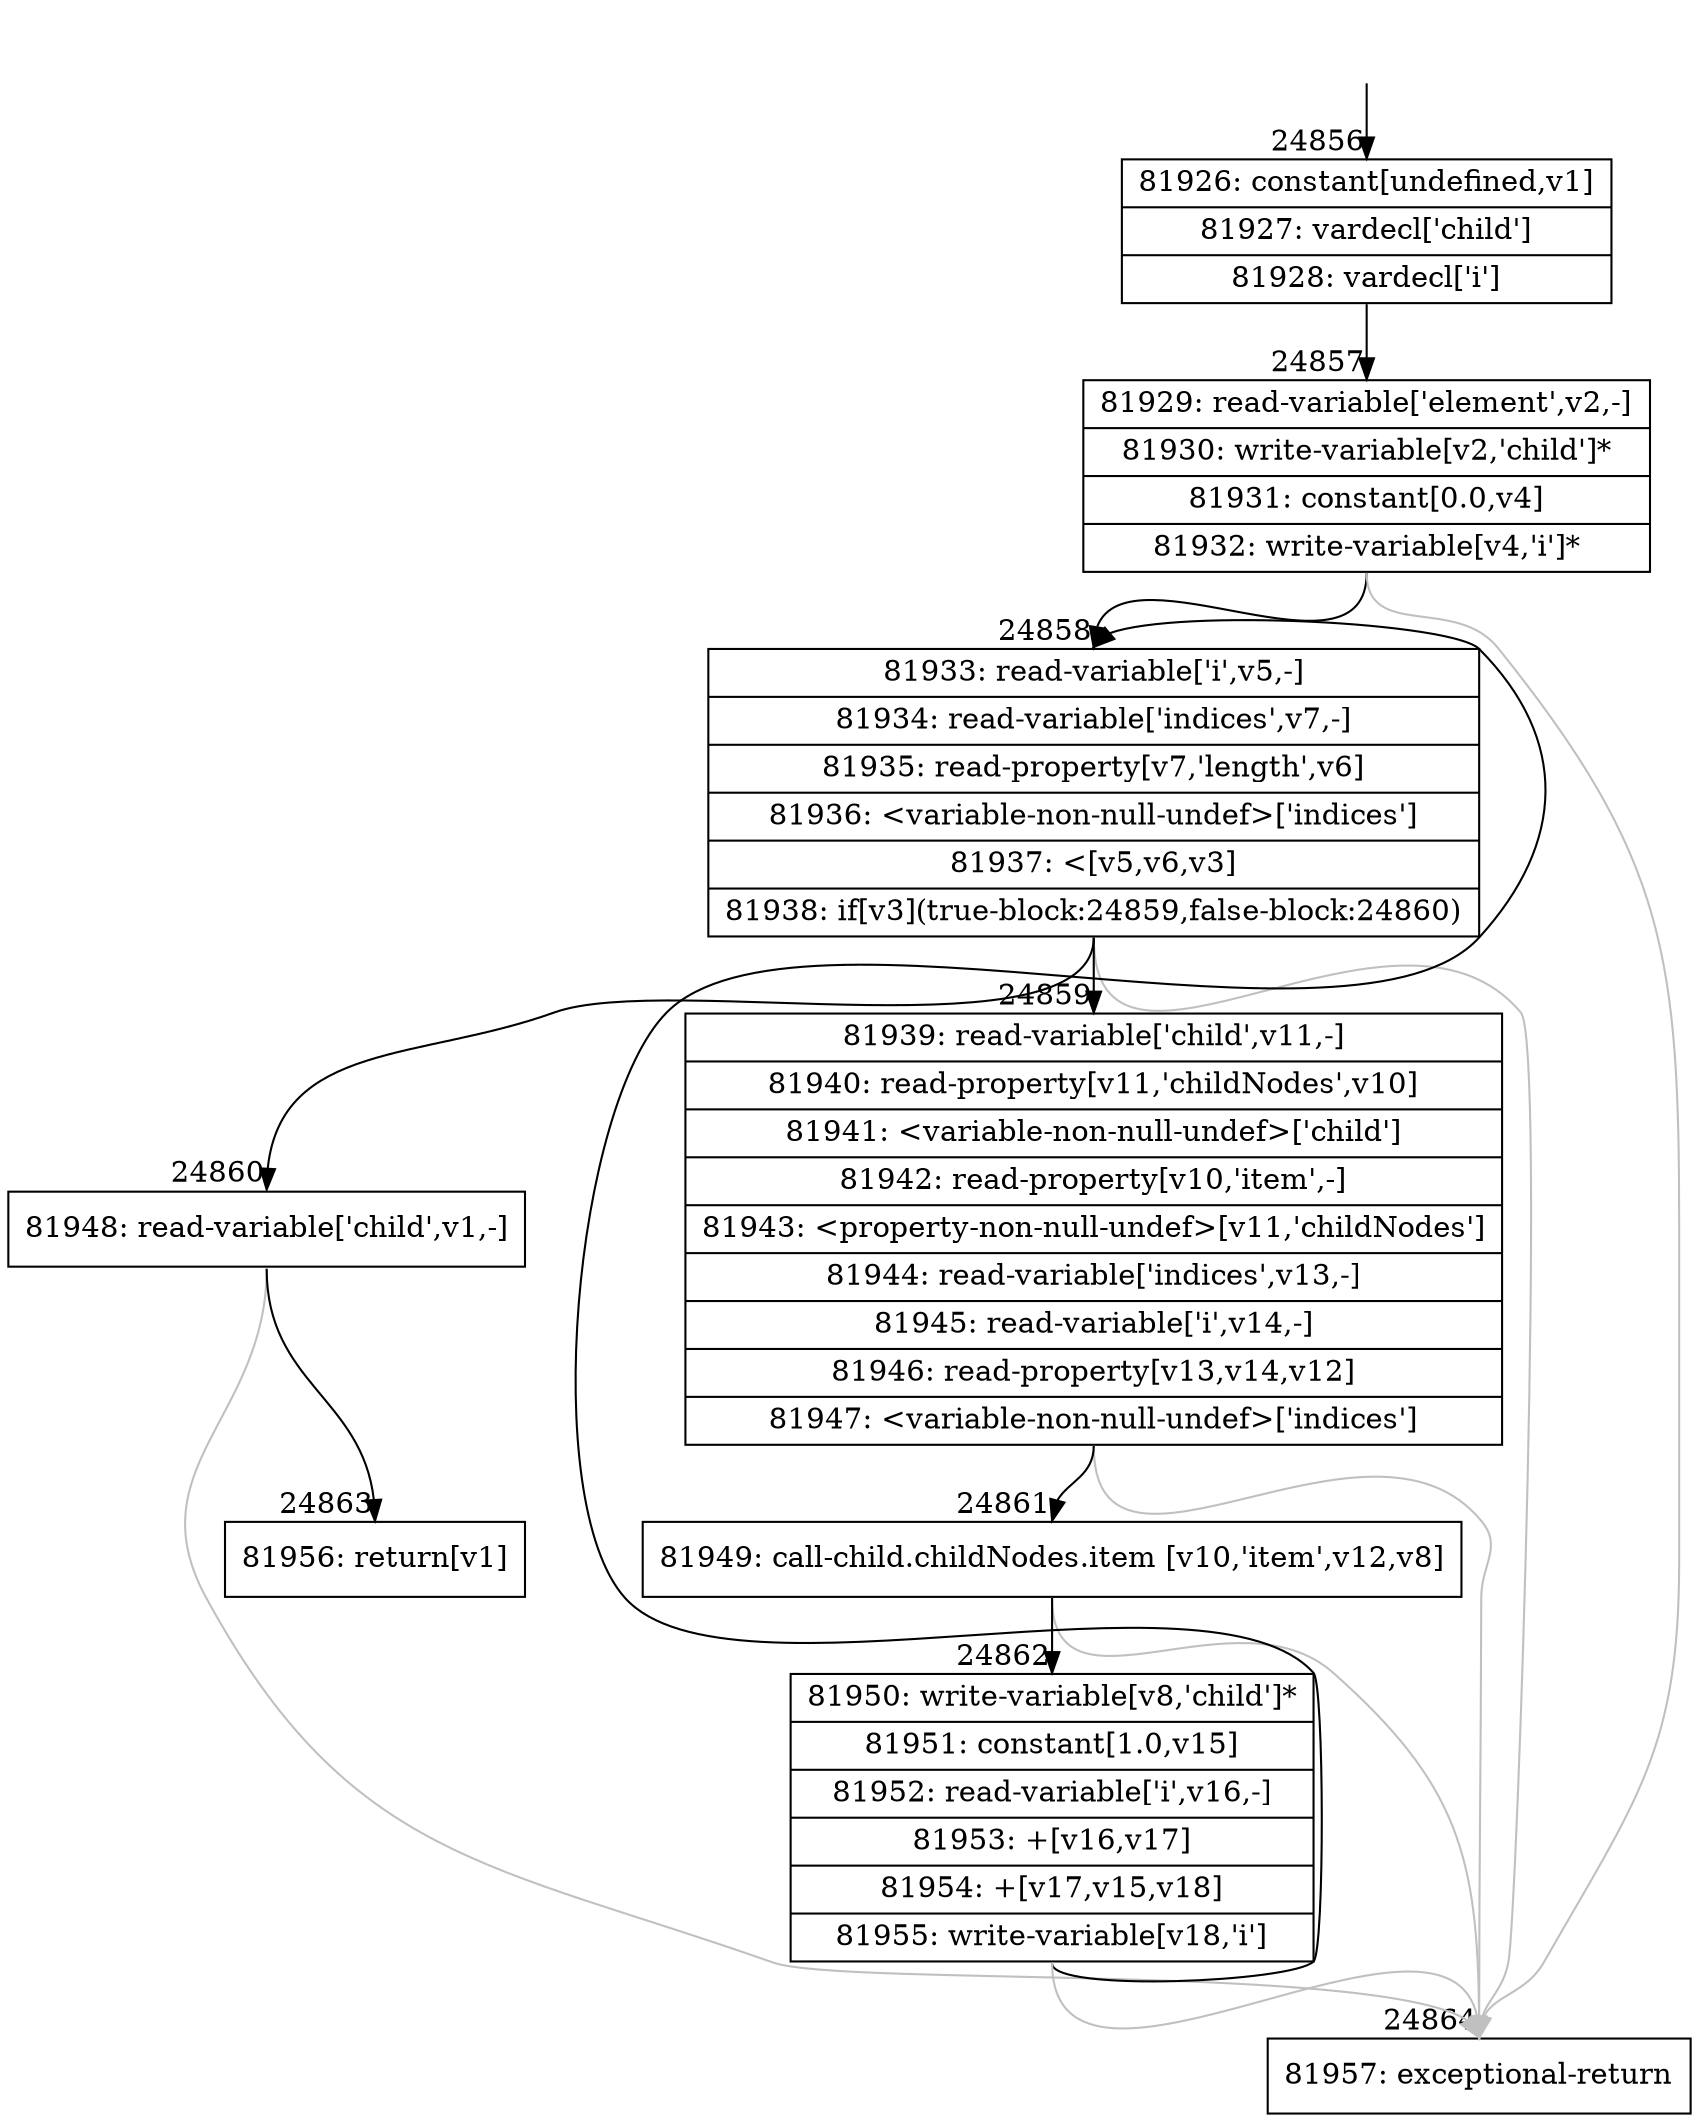 digraph {
rankdir="TD"
BB_entry2185[shape=none,label=""];
BB_entry2185 -> BB24856 [tailport=s, headport=n, headlabel="    24856"]
BB24856 [shape=record label="{81926: constant[undefined,v1]|81927: vardecl['child']|81928: vardecl['i']}" ] 
BB24856 -> BB24857 [tailport=s, headport=n, headlabel="      24857"]
BB24857 [shape=record label="{81929: read-variable['element',v2,-]|81930: write-variable[v2,'child']*|81931: constant[0.0,v4]|81932: write-variable[v4,'i']*}" ] 
BB24857 -> BB24858 [tailport=s, headport=n, headlabel="      24858"]
BB24857 -> BB24864 [tailport=s, headport=n, color=gray, headlabel="      24864"]
BB24858 [shape=record label="{81933: read-variable['i',v5,-]|81934: read-variable['indices',v7,-]|81935: read-property[v7,'length',v6]|81936: \<variable-non-null-undef\>['indices']|81937: \<[v5,v6,v3]|81938: if[v3](true-block:24859,false-block:24860)}" ] 
BB24858 -> BB24859 [tailport=s, headport=n, headlabel="      24859"]
BB24858 -> BB24860 [tailport=s, headport=n, headlabel="      24860"]
BB24858 -> BB24864 [tailport=s, headport=n, color=gray]
BB24859 [shape=record label="{81939: read-variable['child',v11,-]|81940: read-property[v11,'childNodes',v10]|81941: \<variable-non-null-undef\>['child']|81942: read-property[v10,'item',-]|81943: \<property-non-null-undef\>[v11,'childNodes']|81944: read-variable['indices',v13,-]|81945: read-variable['i',v14,-]|81946: read-property[v13,v14,v12]|81947: \<variable-non-null-undef\>['indices']}" ] 
BB24859 -> BB24861 [tailport=s, headport=n, headlabel="      24861"]
BB24859 -> BB24864 [tailport=s, headport=n, color=gray]
BB24860 [shape=record label="{81948: read-variable['child',v1,-]}" ] 
BB24860 -> BB24863 [tailport=s, headport=n, headlabel="      24863"]
BB24860 -> BB24864 [tailport=s, headport=n, color=gray]
BB24861 [shape=record label="{81949: call-child.childNodes.item [v10,'item',v12,v8]}" ] 
BB24861 -> BB24862 [tailport=s, headport=n, headlabel="      24862"]
BB24861 -> BB24864 [tailport=s, headport=n, color=gray]
BB24862 [shape=record label="{81950: write-variable[v8,'child']*|81951: constant[1.0,v15]|81952: read-variable['i',v16,-]|81953: +[v16,v17]|81954: +[v17,v15,v18]|81955: write-variable[v18,'i']}" ] 
BB24862 -> BB24858 [tailport=s, headport=n]
BB24862 -> BB24864 [tailport=s, headport=n, color=gray]
BB24863 [shape=record label="{81956: return[v1]}" ] 
BB24864 [shape=record label="{81957: exceptional-return}" ] 
//#$~ 46462
}
